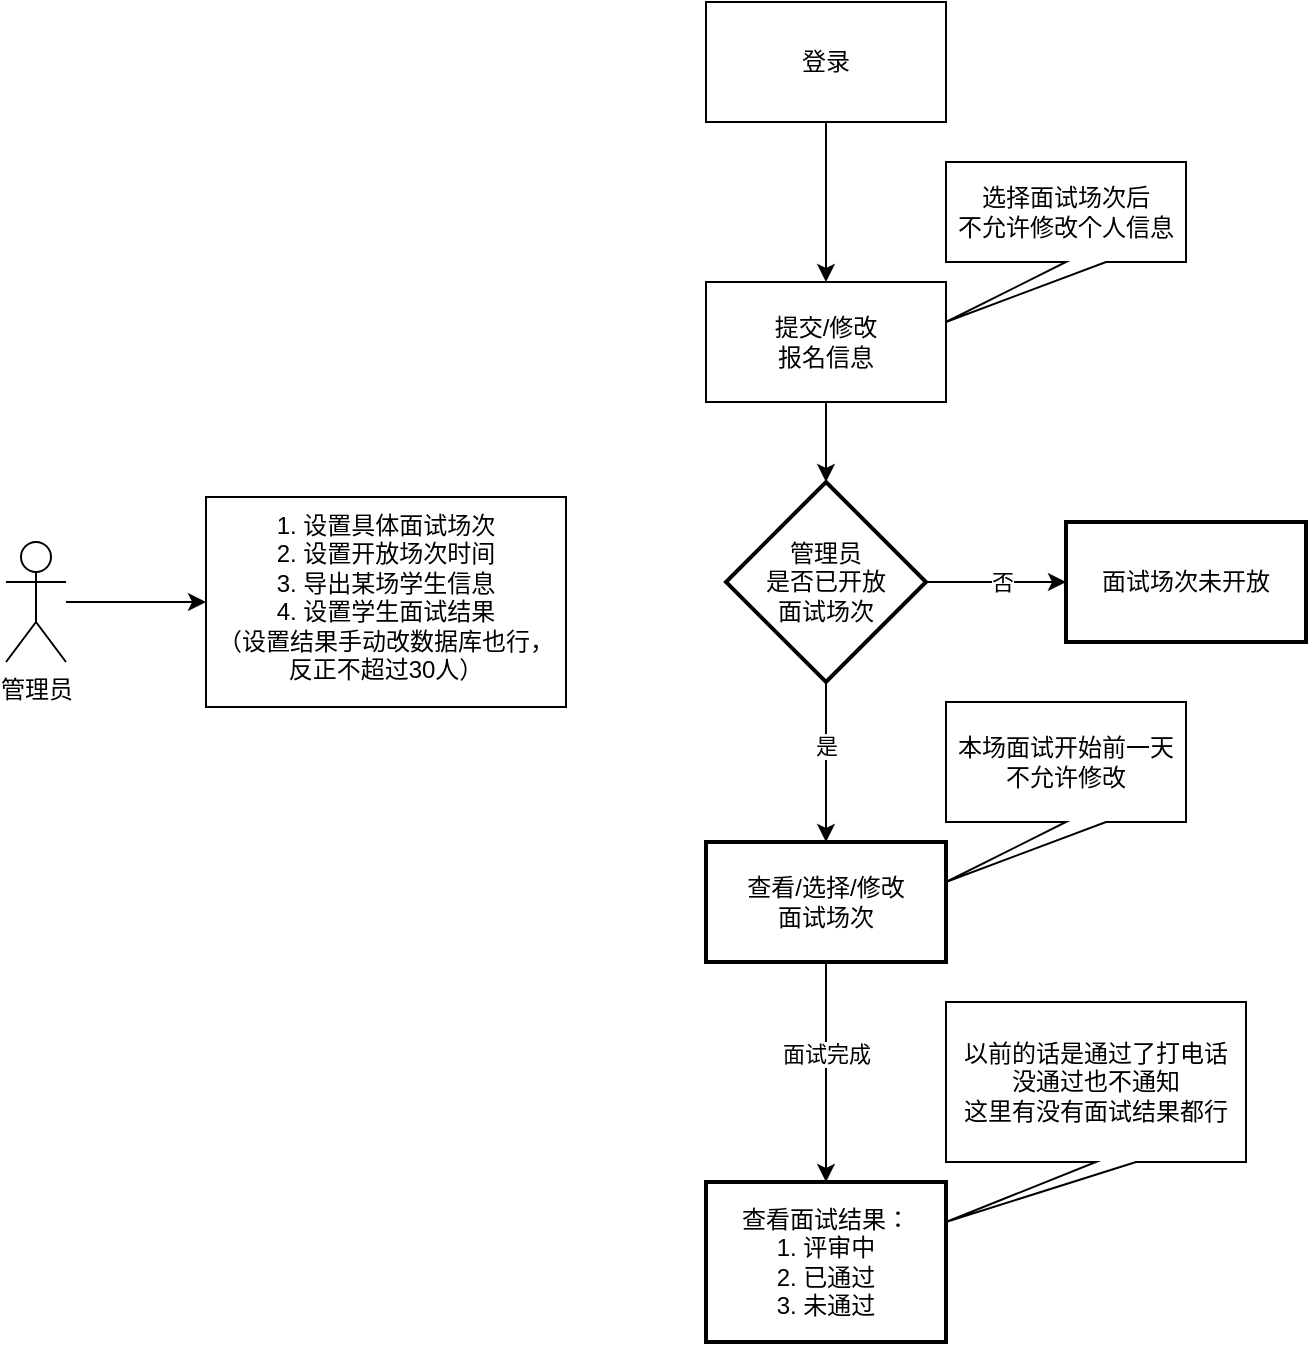 <mxfile version="21.1.7" type="device">
  <diagram name="第 1 页" id="U8oJPlie612FKu8XoPZR">
    <mxGraphModel dx="1434" dy="699" grid="1" gridSize="10" guides="1" tooltips="1" connect="1" arrows="1" fold="1" page="1" pageScale="1" pageWidth="827" pageHeight="1169" math="0" shadow="0">
      <root>
        <mxCell id="0" />
        <mxCell id="1" parent="0" />
        <mxCell id="EFKEFUUNbAqQDUn5yAvd-9" value="" style="edgeStyle=orthogonalEdgeStyle;rounded=0;orthogonalLoop=1;jettySize=auto;html=1;" edge="1" parent="1" source="EFKEFUUNbAqQDUn5yAvd-2" target="EFKEFUUNbAqQDUn5yAvd-7">
          <mxGeometry relative="1" as="geometry" />
        </mxCell>
        <mxCell id="EFKEFUUNbAqQDUn5yAvd-2" value="提交/修改&lt;br&gt;报名信息" style="rounded=0;whiteSpace=wrap;html=1;" vertex="1" parent="1">
          <mxGeometry x="370" y="170" width="120" height="60" as="geometry" />
        </mxCell>
        <mxCell id="EFKEFUUNbAqQDUn5yAvd-6" value="" style="edgeStyle=orthogonalEdgeStyle;rounded=0;orthogonalLoop=1;jettySize=auto;html=1;" edge="1" parent="1" source="EFKEFUUNbAqQDUn5yAvd-5" target="EFKEFUUNbAqQDUn5yAvd-2">
          <mxGeometry relative="1" as="geometry" />
        </mxCell>
        <mxCell id="EFKEFUUNbAqQDUn5yAvd-5" value="登录" style="rounded=0;whiteSpace=wrap;html=1;" vertex="1" parent="1">
          <mxGeometry x="370" y="30" width="120" height="60" as="geometry" />
        </mxCell>
        <mxCell id="EFKEFUUNbAqQDUn5yAvd-11" value="" style="edgeStyle=orthogonalEdgeStyle;rounded=0;orthogonalLoop=1;jettySize=auto;html=1;" edge="1" parent="1" source="EFKEFUUNbAqQDUn5yAvd-7" target="EFKEFUUNbAqQDUn5yAvd-10">
          <mxGeometry relative="1" as="geometry" />
        </mxCell>
        <mxCell id="EFKEFUUNbAqQDUn5yAvd-20" value="否" style="edgeLabel;html=1;align=center;verticalAlign=middle;resizable=0;points=[];" vertex="1" connectable="0" parent="EFKEFUUNbAqQDUn5yAvd-11">
          <mxGeometry x="0.086" relative="1" as="geometry">
            <mxPoint as="offset" />
          </mxGeometry>
        </mxCell>
        <mxCell id="EFKEFUUNbAqQDUn5yAvd-13" value="" style="edgeStyle=orthogonalEdgeStyle;rounded=0;orthogonalLoop=1;jettySize=auto;html=1;" edge="1" parent="1" source="EFKEFUUNbAqQDUn5yAvd-7" target="EFKEFUUNbAqQDUn5yAvd-12">
          <mxGeometry relative="1" as="geometry" />
        </mxCell>
        <mxCell id="EFKEFUUNbAqQDUn5yAvd-21" value="是" style="edgeLabel;html=1;align=center;verticalAlign=middle;resizable=0;points=[];" vertex="1" connectable="0" parent="EFKEFUUNbAqQDUn5yAvd-13">
          <mxGeometry x="-0.2" relative="1" as="geometry">
            <mxPoint as="offset" />
          </mxGeometry>
        </mxCell>
        <mxCell id="EFKEFUUNbAqQDUn5yAvd-7" value="管理员&lt;br&gt;是否已开放&lt;br&gt;面试场次" style="strokeWidth=2;html=1;shape=mxgraph.flowchart.decision;whiteSpace=wrap;" vertex="1" parent="1">
          <mxGeometry x="380" y="270" width="100" height="100" as="geometry" />
        </mxCell>
        <mxCell id="EFKEFUUNbAqQDUn5yAvd-10" value="面试场次未开放" style="whiteSpace=wrap;html=1;strokeWidth=2;" vertex="1" parent="1">
          <mxGeometry x="550" y="290" width="120" height="60" as="geometry" />
        </mxCell>
        <mxCell id="EFKEFUUNbAqQDUn5yAvd-17" value="" style="edgeStyle=orthogonalEdgeStyle;rounded=0;orthogonalLoop=1;jettySize=auto;html=1;" edge="1" parent="1" source="EFKEFUUNbAqQDUn5yAvd-12" target="EFKEFUUNbAqQDUn5yAvd-16">
          <mxGeometry relative="1" as="geometry" />
        </mxCell>
        <mxCell id="EFKEFUUNbAqQDUn5yAvd-19" value="面试完成" style="edgeLabel;html=1;align=center;verticalAlign=middle;resizable=0;points=[];" vertex="1" connectable="0" parent="EFKEFUUNbAqQDUn5yAvd-17">
          <mxGeometry x="-0.164" relative="1" as="geometry">
            <mxPoint as="offset" />
          </mxGeometry>
        </mxCell>
        <mxCell id="EFKEFUUNbAqQDUn5yAvd-12" value="查看/选择/修改&lt;br&gt;面试场次" style="whiteSpace=wrap;html=1;strokeWidth=2;" vertex="1" parent="1">
          <mxGeometry x="370" y="450" width="120" height="60" as="geometry" />
        </mxCell>
        <mxCell id="EFKEFUUNbAqQDUn5yAvd-14" value="本场面试开始前一天不允许修改" style="shape=callout;whiteSpace=wrap;html=1;perimeter=calloutPerimeter;position2=0;" vertex="1" parent="1">
          <mxGeometry x="490" y="380" width="120" height="90" as="geometry" />
        </mxCell>
        <mxCell id="EFKEFUUNbAqQDUn5yAvd-15" value="选择面试场次后&lt;br&gt;不允许修改个人信息" style="shape=callout;whiteSpace=wrap;html=1;perimeter=calloutPerimeter;position2=0;" vertex="1" parent="1">
          <mxGeometry x="490" y="110" width="120" height="80" as="geometry" />
        </mxCell>
        <mxCell id="EFKEFUUNbAqQDUn5yAvd-16" value="查看面试结果：&lt;br&gt;1. 评审中&lt;br&gt;2. 已通过&lt;br&gt;3. 未通过" style="whiteSpace=wrap;html=1;strokeWidth=2;" vertex="1" parent="1">
          <mxGeometry x="370" y="620" width="120" height="80" as="geometry" />
        </mxCell>
        <mxCell id="EFKEFUUNbAqQDUn5yAvd-18" value="以前的话是通过了打电话&lt;br&gt;没通过也不通知&lt;br&gt;这里有没有面试结果都行" style="shape=callout;whiteSpace=wrap;html=1;perimeter=calloutPerimeter;position2=0;" vertex="1" parent="1">
          <mxGeometry x="490" y="530" width="150" height="110" as="geometry" />
        </mxCell>
        <mxCell id="EFKEFUUNbAqQDUn5yAvd-28" value="" style="edgeStyle=orthogonalEdgeStyle;rounded=0;orthogonalLoop=1;jettySize=auto;html=1;" edge="1" parent="1" source="EFKEFUUNbAqQDUn5yAvd-22" target="EFKEFUUNbAqQDUn5yAvd-27">
          <mxGeometry relative="1" as="geometry" />
        </mxCell>
        <mxCell id="EFKEFUUNbAqQDUn5yAvd-22" value="管理员" style="shape=umlActor;verticalLabelPosition=bottom;verticalAlign=top;html=1;outlineConnect=0;" vertex="1" parent="1">
          <mxGeometry x="20" y="300" width="30" height="60" as="geometry" />
        </mxCell>
        <mxCell id="EFKEFUUNbAqQDUn5yAvd-27" value="1. 设置具体面试场次&lt;br&gt;2. 设置开放场次时间&lt;br&gt;3. 导出某场学生信息&lt;br&gt;4. 设置学生面试结果&lt;br&gt;（设置结果手动改数据库也行，反正不超过30人）" style="whiteSpace=wrap;html=1;verticalAlign=top;" vertex="1" parent="1">
          <mxGeometry x="120" y="277.5" width="180" height="105" as="geometry" />
        </mxCell>
      </root>
    </mxGraphModel>
  </diagram>
</mxfile>
